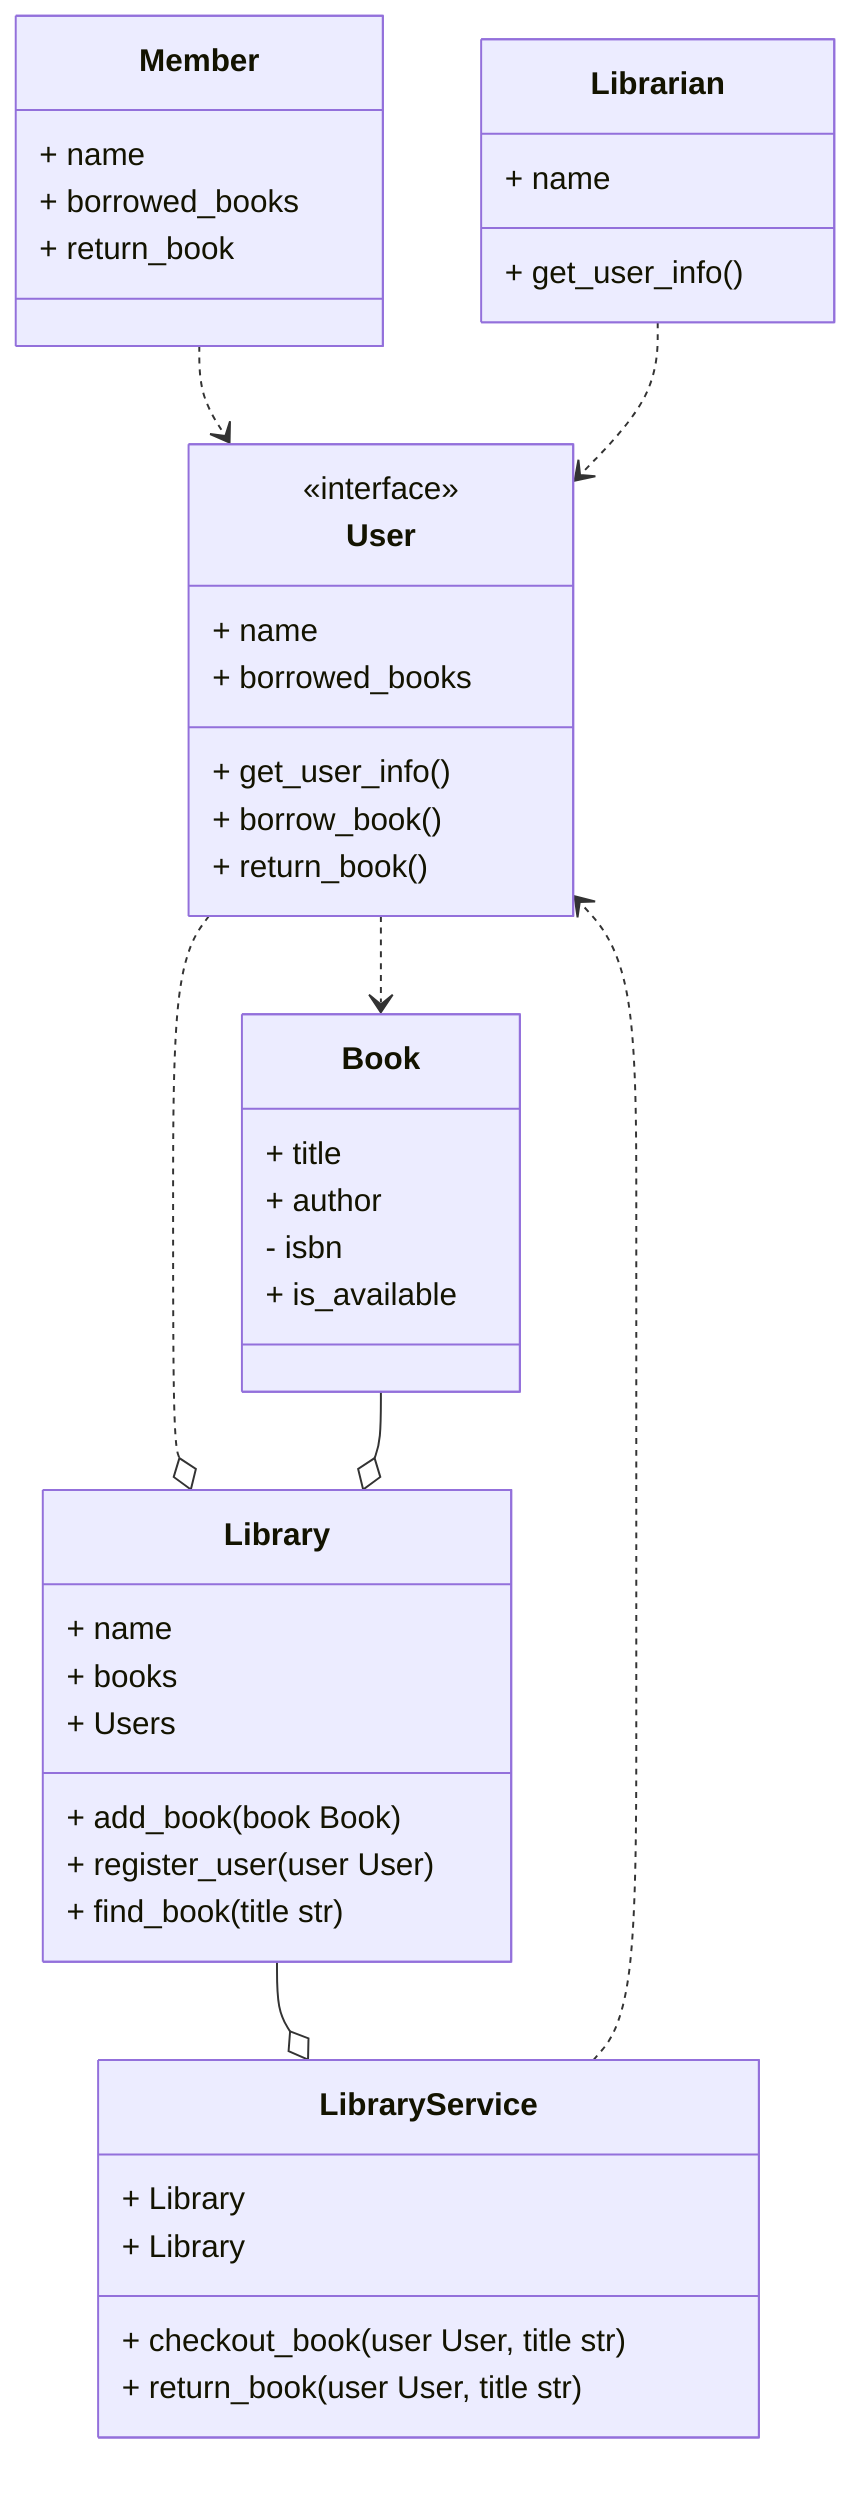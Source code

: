 classDiagram
%% direction LR
    class User
    <<interface>> User
        User: + name
        User: + borrowed_books
        User: + get_user_info()
        User: + borrow_book()
        User: + return_book()

    class Member
        Member: + name
        Member: + borrowed_books
        Member: + return_book

    class Librarian
        Librarian: + name
        Librarian: + get_user_info()

    class Library
        Library: + name
        Library: + books
        Library: + Users

        Library: + add_book(book Book)
        Library: + register_user(user User)
        Library: + find_book(title str)

    class Book
        Book: + title
        Book: + author
        Book: - isbn
        Book: + is_available

    class LibraryService
        LibraryService: + Library
        LibraryService: + checkout_book(user User, title str)
        LibraryService: + return_book(user User, title str)
        LibraryService: + Library


    Member ..> User

    Librarian ..> User

    User ..> Book
    User ..o Library

    Book --o Library

    Library --o LibraryService

    LibraryService ..> User